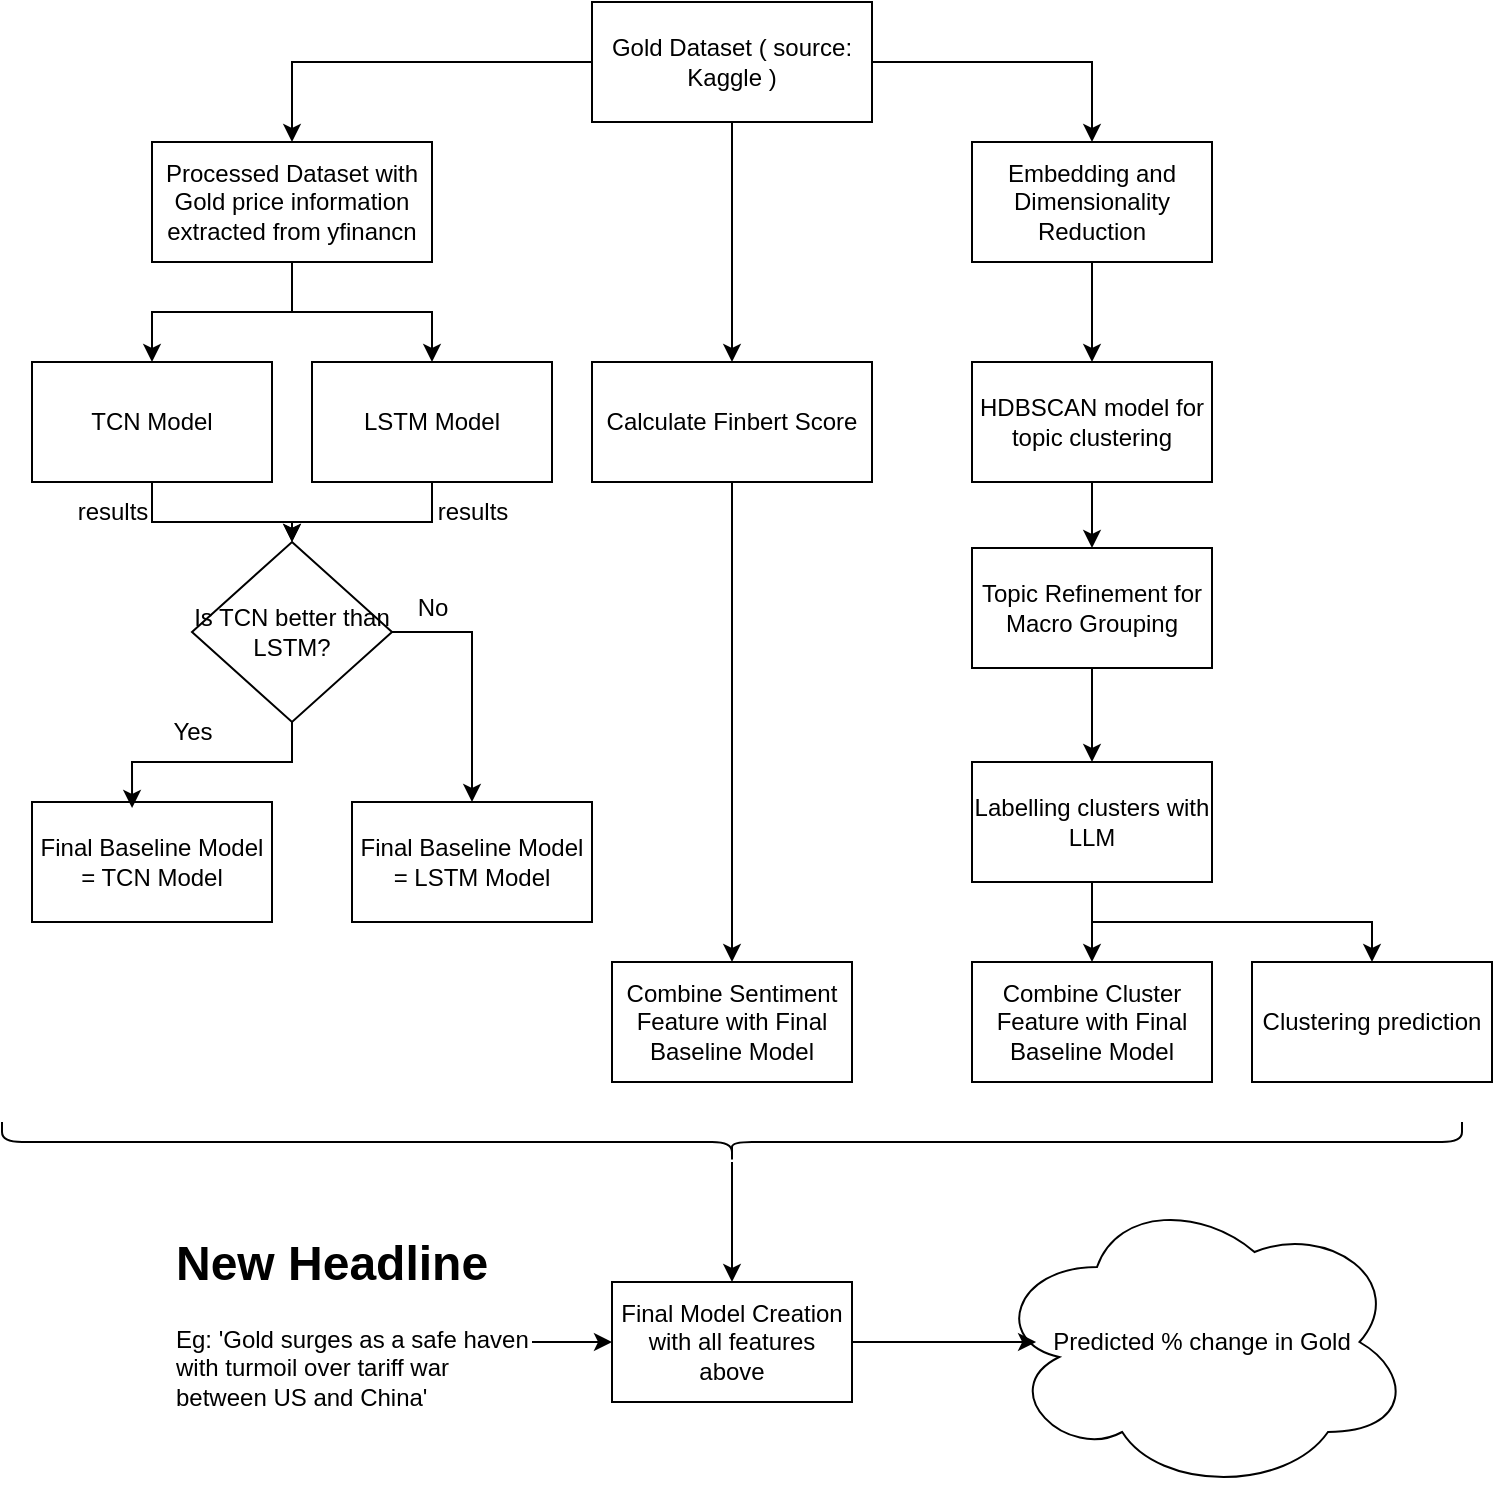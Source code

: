 <mxfile version="26.2.9">
  <diagram name="Page-1" id="Dp5yoPsLYcd2TQ4JPQG5">
    <mxGraphModel dx="1104" dy="737" grid="1" gridSize="10" guides="1" tooltips="1" connect="1" arrows="1" fold="1" page="1" pageScale="1" pageWidth="850" pageHeight="1100" math="0" shadow="0">
      <root>
        <mxCell id="0" />
        <mxCell id="1" parent="0" />
        <mxCell id="kOV2PQhcHayEdReO4k62-26" style="edgeStyle=orthogonalEdgeStyle;rounded=0;orthogonalLoop=1;jettySize=auto;html=1;exitX=0;exitY=0.5;exitDx=0;exitDy=0;entryX=0.5;entryY=0;entryDx=0;entryDy=0;" edge="1" parent="1" source="kOV2PQhcHayEdReO4k62-1" target="kOV2PQhcHayEdReO4k62-25">
          <mxGeometry relative="1" as="geometry" />
        </mxCell>
        <mxCell id="kOV2PQhcHayEdReO4k62-30" style="edgeStyle=orthogonalEdgeStyle;rounded=0;orthogonalLoop=1;jettySize=auto;html=1;exitX=0.5;exitY=1;exitDx=0;exitDy=0;entryX=0.5;entryY=0;entryDx=0;entryDy=0;" edge="1" parent="1" source="kOV2PQhcHayEdReO4k62-1" target="kOV2PQhcHayEdReO4k62-29">
          <mxGeometry relative="1" as="geometry" />
        </mxCell>
        <mxCell id="kOV2PQhcHayEdReO4k62-36" style="edgeStyle=orthogonalEdgeStyle;rounded=0;orthogonalLoop=1;jettySize=auto;html=1;exitX=1;exitY=0.5;exitDx=0;exitDy=0;entryX=0.5;entryY=0;entryDx=0;entryDy=0;" edge="1" parent="1" source="kOV2PQhcHayEdReO4k62-1" target="kOV2PQhcHayEdReO4k62-34">
          <mxGeometry relative="1" as="geometry" />
        </mxCell>
        <mxCell id="kOV2PQhcHayEdReO4k62-1" value="Gold Dataset ( source: Kaggle )" style="rounded=0;whiteSpace=wrap;html=1;" vertex="1" parent="1">
          <mxGeometry x="390" y="20" width="140" height="60" as="geometry" />
        </mxCell>
        <mxCell id="kOV2PQhcHayEdReO4k62-9" style="edgeStyle=orthogonalEdgeStyle;rounded=0;orthogonalLoop=1;jettySize=auto;html=1;exitX=0.5;exitY=1;exitDx=0;exitDy=0;entryX=0.5;entryY=0;entryDx=0;entryDy=0;" edge="1" parent="1" source="kOV2PQhcHayEdReO4k62-3" target="kOV2PQhcHayEdReO4k62-8">
          <mxGeometry relative="1" as="geometry" />
        </mxCell>
        <mxCell id="kOV2PQhcHayEdReO4k62-3" value="TCN Model" style="rounded=0;whiteSpace=wrap;html=1;" vertex="1" parent="1">
          <mxGeometry x="110" y="200" width="120" height="60" as="geometry" />
        </mxCell>
        <mxCell id="kOV2PQhcHayEdReO4k62-10" style="edgeStyle=orthogonalEdgeStyle;rounded=0;orthogonalLoop=1;jettySize=auto;html=1;exitX=0.5;exitY=1;exitDx=0;exitDy=0;" edge="1" parent="1" source="kOV2PQhcHayEdReO4k62-4" target="kOV2PQhcHayEdReO4k62-8">
          <mxGeometry relative="1" as="geometry" />
        </mxCell>
        <mxCell id="kOV2PQhcHayEdReO4k62-4" value="LSTM Model" style="rounded=0;whiteSpace=wrap;html=1;" vertex="1" parent="1">
          <mxGeometry x="250" y="200" width="120" height="60" as="geometry" />
        </mxCell>
        <mxCell id="kOV2PQhcHayEdReO4k62-20" style="edgeStyle=orthogonalEdgeStyle;rounded=0;orthogonalLoop=1;jettySize=auto;html=1;exitX=1;exitY=0.5;exitDx=0;exitDy=0;entryX=0.5;entryY=0;entryDx=0;entryDy=0;" edge="1" parent="1" source="kOV2PQhcHayEdReO4k62-8" target="kOV2PQhcHayEdReO4k62-19">
          <mxGeometry relative="1" as="geometry" />
        </mxCell>
        <mxCell id="kOV2PQhcHayEdReO4k62-8" value="Is TCN better than LSTM?" style="rhombus;whiteSpace=wrap;html=1;" vertex="1" parent="1">
          <mxGeometry x="190" y="290" width="100" height="90" as="geometry" />
        </mxCell>
        <mxCell id="kOV2PQhcHayEdReO4k62-11" value="results" style="text;html=1;align=center;verticalAlign=middle;resizable=0;points=[];autosize=1;strokeColor=none;fillColor=none;" vertex="1" parent="1">
          <mxGeometry x="300" y="260" width="60" height="30" as="geometry" />
        </mxCell>
        <mxCell id="kOV2PQhcHayEdReO4k62-14" value="results" style="text;html=1;align=center;verticalAlign=middle;resizable=0;points=[];autosize=1;strokeColor=none;fillColor=none;" vertex="1" parent="1">
          <mxGeometry x="120" y="260" width="60" height="30" as="geometry" />
        </mxCell>
        <mxCell id="kOV2PQhcHayEdReO4k62-17" value="Final Baseline Model = TCN Model" style="rounded=0;whiteSpace=wrap;html=1;" vertex="1" parent="1">
          <mxGeometry x="110" y="420" width="120" height="60" as="geometry" />
        </mxCell>
        <mxCell id="kOV2PQhcHayEdReO4k62-19" value="Final Baseline Model =&amp;nbsp;LSTM Model" style="rounded=0;whiteSpace=wrap;html=1;" vertex="1" parent="1">
          <mxGeometry x="270" y="420" width="120" height="60" as="geometry" />
        </mxCell>
        <mxCell id="kOV2PQhcHayEdReO4k62-21" style="edgeStyle=orthogonalEdgeStyle;rounded=0;orthogonalLoop=1;jettySize=auto;html=1;exitX=0.5;exitY=1;exitDx=0;exitDy=0;entryX=0.417;entryY=0.05;entryDx=0;entryDy=0;entryPerimeter=0;" edge="1" parent="1" source="kOV2PQhcHayEdReO4k62-8" target="kOV2PQhcHayEdReO4k62-17">
          <mxGeometry relative="1" as="geometry" />
        </mxCell>
        <mxCell id="kOV2PQhcHayEdReO4k62-22" value="Yes" style="text;html=1;align=center;verticalAlign=middle;resizable=0;points=[];autosize=1;strokeColor=none;fillColor=none;" vertex="1" parent="1">
          <mxGeometry x="170" y="370" width="40" height="30" as="geometry" />
        </mxCell>
        <mxCell id="kOV2PQhcHayEdReO4k62-23" value="No" style="text;html=1;align=center;verticalAlign=middle;resizable=0;points=[];autosize=1;strokeColor=none;fillColor=none;" vertex="1" parent="1">
          <mxGeometry x="290" y="308" width="40" height="30" as="geometry" />
        </mxCell>
        <mxCell id="kOV2PQhcHayEdReO4k62-27" style="edgeStyle=orthogonalEdgeStyle;rounded=0;orthogonalLoop=1;jettySize=auto;html=1;exitX=0.5;exitY=1;exitDx=0;exitDy=0;entryX=0.5;entryY=0;entryDx=0;entryDy=0;" edge="1" parent="1" source="kOV2PQhcHayEdReO4k62-25" target="kOV2PQhcHayEdReO4k62-3">
          <mxGeometry relative="1" as="geometry" />
        </mxCell>
        <mxCell id="kOV2PQhcHayEdReO4k62-28" style="edgeStyle=orthogonalEdgeStyle;rounded=0;orthogonalLoop=1;jettySize=auto;html=1;exitX=0.5;exitY=1;exitDx=0;exitDy=0;" edge="1" parent="1" source="kOV2PQhcHayEdReO4k62-25" target="kOV2PQhcHayEdReO4k62-4">
          <mxGeometry relative="1" as="geometry" />
        </mxCell>
        <mxCell id="kOV2PQhcHayEdReO4k62-25" value="Processed Dataset with Gold price information extracted from yfinancn" style="rounded=0;whiteSpace=wrap;html=1;" vertex="1" parent="1">
          <mxGeometry x="170" y="90" width="140" height="60" as="geometry" />
        </mxCell>
        <mxCell id="kOV2PQhcHayEdReO4k62-31" style="edgeStyle=orthogonalEdgeStyle;rounded=0;orthogonalLoop=1;jettySize=auto;html=1;exitX=0.5;exitY=1;exitDx=0;exitDy=0;" edge="1" parent="1" source="kOV2PQhcHayEdReO4k62-29" target="kOV2PQhcHayEdReO4k62-32">
          <mxGeometry relative="1" as="geometry">
            <mxPoint x="460" y="520" as="targetPoint" />
          </mxGeometry>
        </mxCell>
        <mxCell id="kOV2PQhcHayEdReO4k62-29" value="Calculate Finbert Score" style="rounded=0;whiteSpace=wrap;html=1;" vertex="1" parent="1">
          <mxGeometry x="390" y="200" width="140" height="60" as="geometry" />
        </mxCell>
        <mxCell id="kOV2PQhcHayEdReO4k62-32" value="Combine Sentiment Feature with Final Baseline Model" style="rounded=0;whiteSpace=wrap;html=1;" vertex="1" parent="1">
          <mxGeometry x="400" y="500" width="120" height="60" as="geometry" />
        </mxCell>
        <mxCell id="kOV2PQhcHayEdReO4k62-38" style="edgeStyle=orthogonalEdgeStyle;rounded=0;orthogonalLoop=1;jettySize=auto;html=1;exitX=0.5;exitY=1;exitDx=0;exitDy=0;entryX=0.5;entryY=0;entryDx=0;entryDy=0;" edge="1" parent="1" source="kOV2PQhcHayEdReO4k62-34" target="kOV2PQhcHayEdReO4k62-37">
          <mxGeometry relative="1" as="geometry" />
        </mxCell>
        <mxCell id="kOV2PQhcHayEdReO4k62-34" value="Embedding and Dimensionality Reduction" style="rounded=0;whiteSpace=wrap;html=1;" vertex="1" parent="1">
          <mxGeometry x="580" y="90" width="120" height="60" as="geometry" />
        </mxCell>
        <mxCell id="kOV2PQhcHayEdReO4k62-40" style="edgeStyle=orthogonalEdgeStyle;rounded=0;orthogonalLoop=1;jettySize=auto;html=1;exitX=0.5;exitY=1;exitDx=0;exitDy=0;entryX=0.5;entryY=0;entryDx=0;entryDy=0;" edge="1" parent="1" source="kOV2PQhcHayEdReO4k62-37" target="kOV2PQhcHayEdReO4k62-39">
          <mxGeometry relative="1" as="geometry" />
        </mxCell>
        <mxCell id="kOV2PQhcHayEdReO4k62-37" value="HDBSCAN model for topic clustering" style="rounded=0;whiteSpace=wrap;html=1;" vertex="1" parent="1">
          <mxGeometry x="580" y="200" width="120" height="60" as="geometry" />
        </mxCell>
        <mxCell id="kOV2PQhcHayEdReO4k62-41" style="edgeStyle=orthogonalEdgeStyle;rounded=0;orthogonalLoop=1;jettySize=auto;html=1;exitX=0.5;exitY=1;exitDx=0;exitDy=0;" edge="1" parent="1" source="kOV2PQhcHayEdReO4k62-39">
          <mxGeometry relative="1" as="geometry">
            <mxPoint x="640" y="400" as="targetPoint" />
          </mxGeometry>
        </mxCell>
        <mxCell id="kOV2PQhcHayEdReO4k62-39" value="Topic Refinement for Macro Grouping" style="rounded=0;whiteSpace=wrap;html=1;" vertex="1" parent="1">
          <mxGeometry x="580" y="293" width="120" height="60" as="geometry" />
        </mxCell>
        <mxCell id="kOV2PQhcHayEdReO4k62-44" style="edgeStyle=orthogonalEdgeStyle;rounded=0;orthogonalLoop=1;jettySize=auto;html=1;exitX=0.5;exitY=1;exitDx=0;exitDy=0;entryX=0.5;entryY=0;entryDx=0;entryDy=0;" edge="1" parent="1" source="kOV2PQhcHayEdReO4k62-42" target="kOV2PQhcHayEdReO4k62-43">
          <mxGeometry relative="1" as="geometry" />
        </mxCell>
        <mxCell id="kOV2PQhcHayEdReO4k62-49" style="edgeStyle=orthogonalEdgeStyle;rounded=0;orthogonalLoop=1;jettySize=auto;html=1;exitX=0.5;exitY=1;exitDx=0;exitDy=0;entryX=0.5;entryY=0;entryDx=0;entryDy=0;" edge="1" parent="1" source="kOV2PQhcHayEdReO4k62-42" target="kOV2PQhcHayEdReO4k62-48">
          <mxGeometry relative="1" as="geometry" />
        </mxCell>
        <mxCell id="kOV2PQhcHayEdReO4k62-42" value="Labelling clusters with LLM" style="rounded=0;whiteSpace=wrap;html=1;" vertex="1" parent="1">
          <mxGeometry x="580" y="400" width="120" height="60" as="geometry" />
        </mxCell>
        <mxCell id="kOV2PQhcHayEdReO4k62-43" value="Combine Cluster Feature with Final Baseline Model" style="rounded=0;whiteSpace=wrap;html=1;" vertex="1" parent="1">
          <mxGeometry x="580" y="500" width="120" height="60" as="geometry" />
        </mxCell>
        <mxCell id="kOV2PQhcHayEdReO4k62-54" style="edgeStyle=orthogonalEdgeStyle;rounded=0;orthogonalLoop=1;jettySize=auto;html=1;" edge="1" parent="1" source="kOV2PQhcHayEdReO4k62-45" target="kOV2PQhcHayEdReO4k62-46">
          <mxGeometry relative="1" as="geometry" />
        </mxCell>
        <mxCell id="kOV2PQhcHayEdReO4k62-45" value="" style="shape=curlyBracket;whiteSpace=wrap;html=1;rounded=1;labelPosition=left;verticalLabelPosition=middle;align=right;verticalAlign=middle;direction=north;" vertex="1" parent="1">
          <mxGeometry x="95" y="580" width="730" height="20" as="geometry" />
        </mxCell>
        <mxCell id="kOV2PQhcHayEdReO4k62-46" value="Final Model Creation with all features above" style="rounded=0;whiteSpace=wrap;html=1;" vertex="1" parent="1">
          <mxGeometry x="400" y="660" width="120" height="60" as="geometry" />
        </mxCell>
        <mxCell id="kOV2PQhcHayEdReO4k62-48" value="Clustering prediction" style="rounded=0;whiteSpace=wrap;html=1;" vertex="1" parent="1">
          <mxGeometry x="720" y="500" width="120" height="60" as="geometry" />
        </mxCell>
        <mxCell id="kOV2PQhcHayEdReO4k62-53" style="edgeStyle=orthogonalEdgeStyle;rounded=0;orthogonalLoop=1;jettySize=auto;html=1;exitX=1;exitY=0.5;exitDx=0;exitDy=0;" edge="1" parent="1" source="kOV2PQhcHayEdReO4k62-52">
          <mxGeometry relative="1" as="geometry">
            <mxPoint x="400" y="690" as="targetPoint" />
          </mxGeometry>
        </mxCell>
        <mxCell id="kOV2PQhcHayEdReO4k62-52" value="&lt;h1 style=&quot;margin-top: 0px;&quot;&gt;New Headline&lt;/h1&gt;&lt;div&gt;Eg: &#39;Gold surges as a safe haven with turmoil over tariff war between US and China&#39;&lt;/div&gt;" style="text;html=1;whiteSpace=wrap;overflow=hidden;rounded=0;" vertex="1" parent="1">
          <mxGeometry x="180" y="630" width="180" height="120" as="geometry" />
        </mxCell>
        <mxCell id="kOV2PQhcHayEdReO4k62-55" value="Predicted % change in Gold" style="ellipse;shape=cloud;whiteSpace=wrap;html=1;" vertex="1" parent="1">
          <mxGeometry x="590" y="615" width="210" height="150" as="geometry" />
        </mxCell>
        <mxCell id="kOV2PQhcHayEdReO4k62-56" style="edgeStyle=orthogonalEdgeStyle;rounded=0;orthogonalLoop=1;jettySize=auto;html=1;exitX=1;exitY=0.5;exitDx=0;exitDy=0;entryX=0.105;entryY=0.5;entryDx=0;entryDy=0;entryPerimeter=0;" edge="1" parent="1" source="kOV2PQhcHayEdReO4k62-46" target="kOV2PQhcHayEdReO4k62-55">
          <mxGeometry relative="1" as="geometry" />
        </mxCell>
      </root>
    </mxGraphModel>
  </diagram>
</mxfile>
